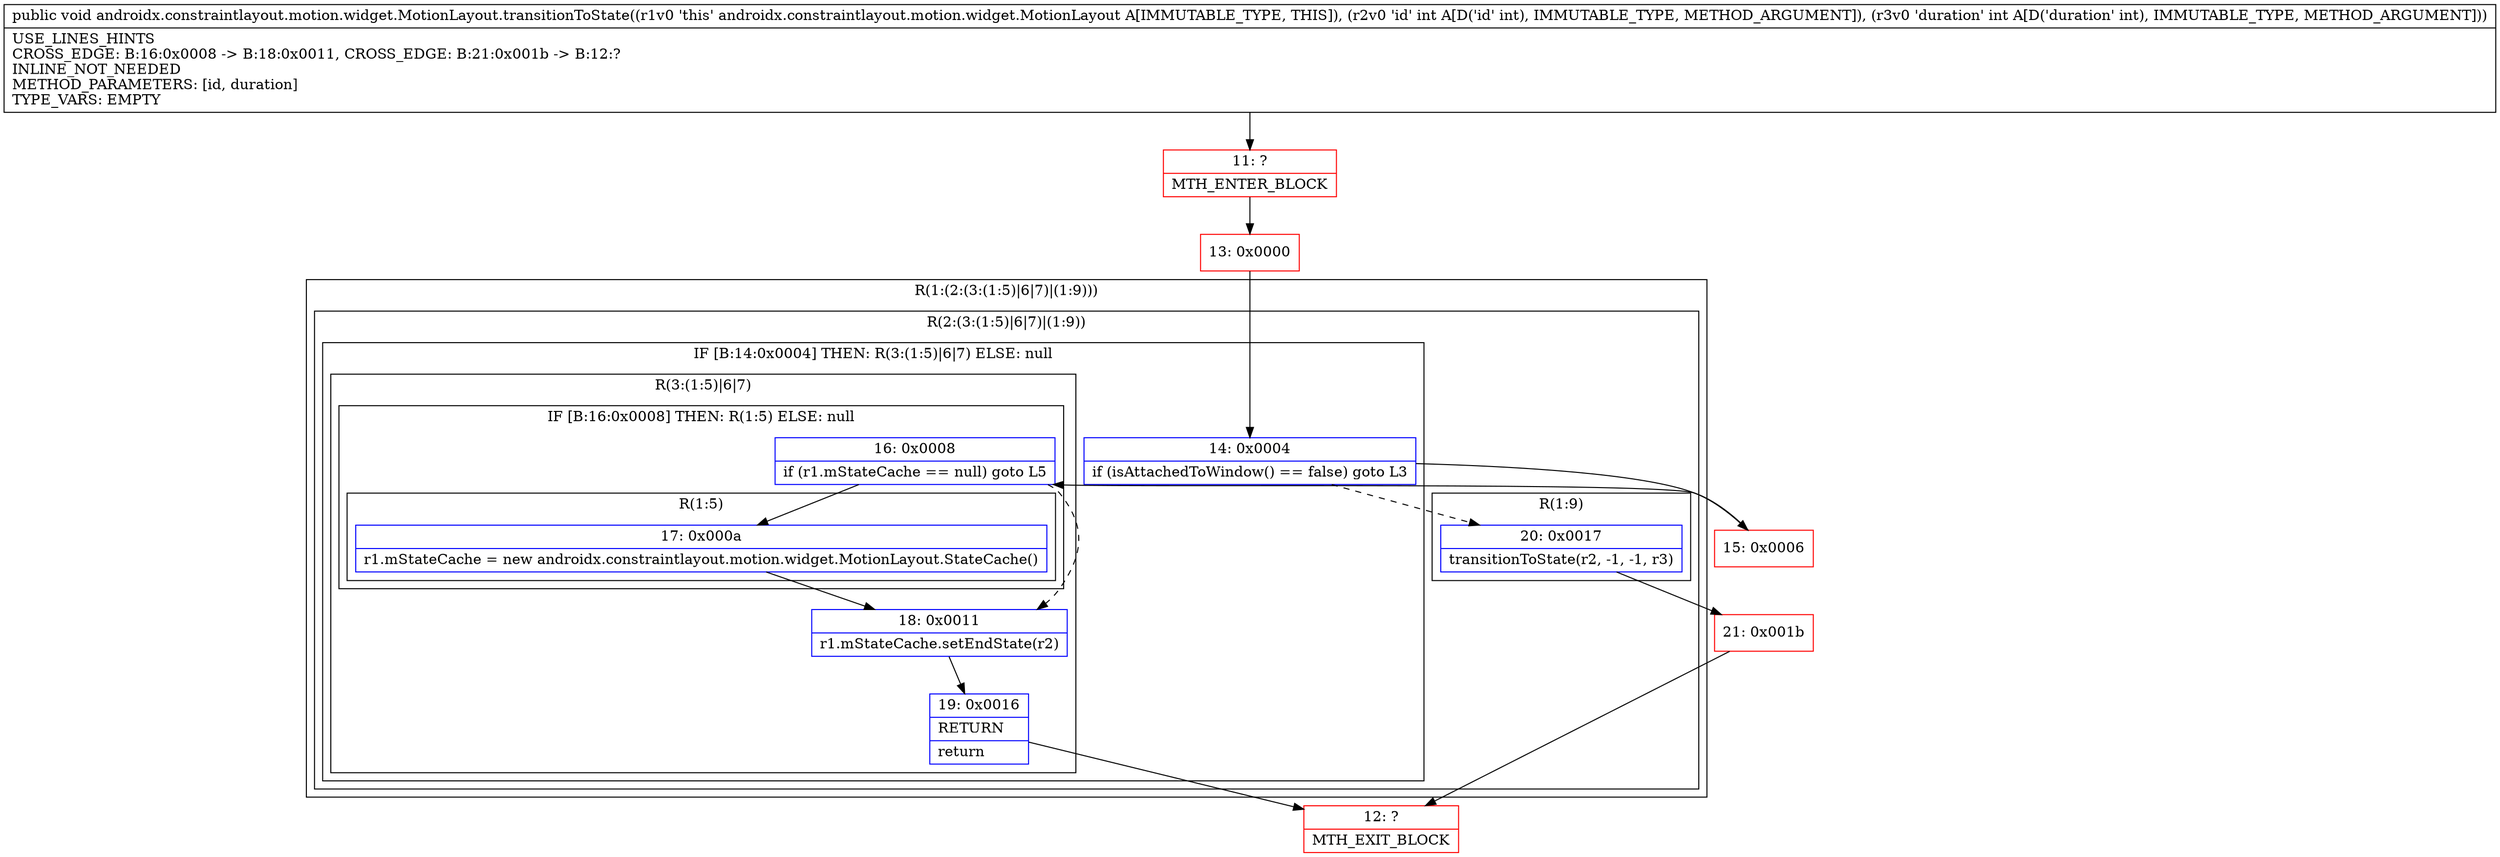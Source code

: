digraph "CFG forandroidx.constraintlayout.motion.widget.MotionLayout.transitionToState(II)V" {
subgraph cluster_Region_1111401141 {
label = "R(1:(2:(3:(1:5)|6|7)|(1:9)))";
node [shape=record,color=blue];
subgraph cluster_Region_738340005 {
label = "R(2:(3:(1:5)|6|7)|(1:9))";
node [shape=record,color=blue];
subgraph cluster_IfRegion_457235843 {
label = "IF [B:14:0x0004] THEN: R(3:(1:5)|6|7) ELSE: null";
node [shape=record,color=blue];
Node_14 [shape=record,label="{14\:\ 0x0004|if (isAttachedToWindow() == false) goto L3\l}"];
subgraph cluster_Region_1647407808 {
label = "R(3:(1:5)|6|7)";
node [shape=record,color=blue];
subgraph cluster_IfRegion_1429036857 {
label = "IF [B:16:0x0008] THEN: R(1:5) ELSE: null";
node [shape=record,color=blue];
Node_16 [shape=record,label="{16\:\ 0x0008|if (r1.mStateCache == null) goto L5\l}"];
subgraph cluster_Region_1761031741 {
label = "R(1:5)";
node [shape=record,color=blue];
Node_17 [shape=record,label="{17\:\ 0x000a|r1.mStateCache = new androidx.constraintlayout.motion.widget.MotionLayout.StateCache()\l}"];
}
}
Node_18 [shape=record,label="{18\:\ 0x0011|r1.mStateCache.setEndState(r2)\l}"];
Node_19 [shape=record,label="{19\:\ 0x0016|RETURN\l|return\l}"];
}
}
subgraph cluster_Region_1967538789 {
label = "R(1:9)";
node [shape=record,color=blue];
Node_20 [shape=record,label="{20\:\ 0x0017|transitionToState(r2, \-1, \-1, r3)\l}"];
}
}
}
Node_11 [shape=record,color=red,label="{11\:\ ?|MTH_ENTER_BLOCK\l}"];
Node_13 [shape=record,color=red,label="{13\:\ 0x0000}"];
Node_15 [shape=record,color=red,label="{15\:\ 0x0006}"];
Node_12 [shape=record,color=red,label="{12\:\ ?|MTH_EXIT_BLOCK\l}"];
Node_21 [shape=record,color=red,label="{21\:\ 0x001b}"];
MethodNode[shape=record,label="{public void androidx.constraintlayout.motion.widget.MotionLayout.transitionToState((r1v0 'this' androidx.constraintlayout.motion.widget.MotionLayout A[IMMUTABLE_TYPE, THIS]), (r2v0 'id' int A[D('id' int), IMMUTABLE_TYPE, METHOD_ARGUMENT]), (r3v0 'duration' int A[D('duration' int), IMMUTABLE_TYPE, METHOD_ARGUMENT]))  | USE_LINES_HINTS\lCROSS_EDGE: B:16:0x0008 \-\> B:18:0x0011, CROSS_EDGE: B:21:0x001b \-\> B:12:?\lINLINE_NOT_NEEDED\lMETHOD_PARAMETERS: [id, duration]\lTYPE_VARS: EMPTY\l}"];
MethodNode -> Node_11;Node_14 -> Node_15;
Node_14 -> Node_20[style=dashed];
Node_16 -> Node_17;
Node_16 -> Node_18[style=dashed];
Node_17 -> Node_18;
Node_18 -> Node_19;
Node_19 -> Node_12;
Node_20 -> Node_21;
Node_11 -> Node_13;
Node_13 -> Node_14;
Node_15 -> Node_16;
Node_21 -> Node_12;
}


